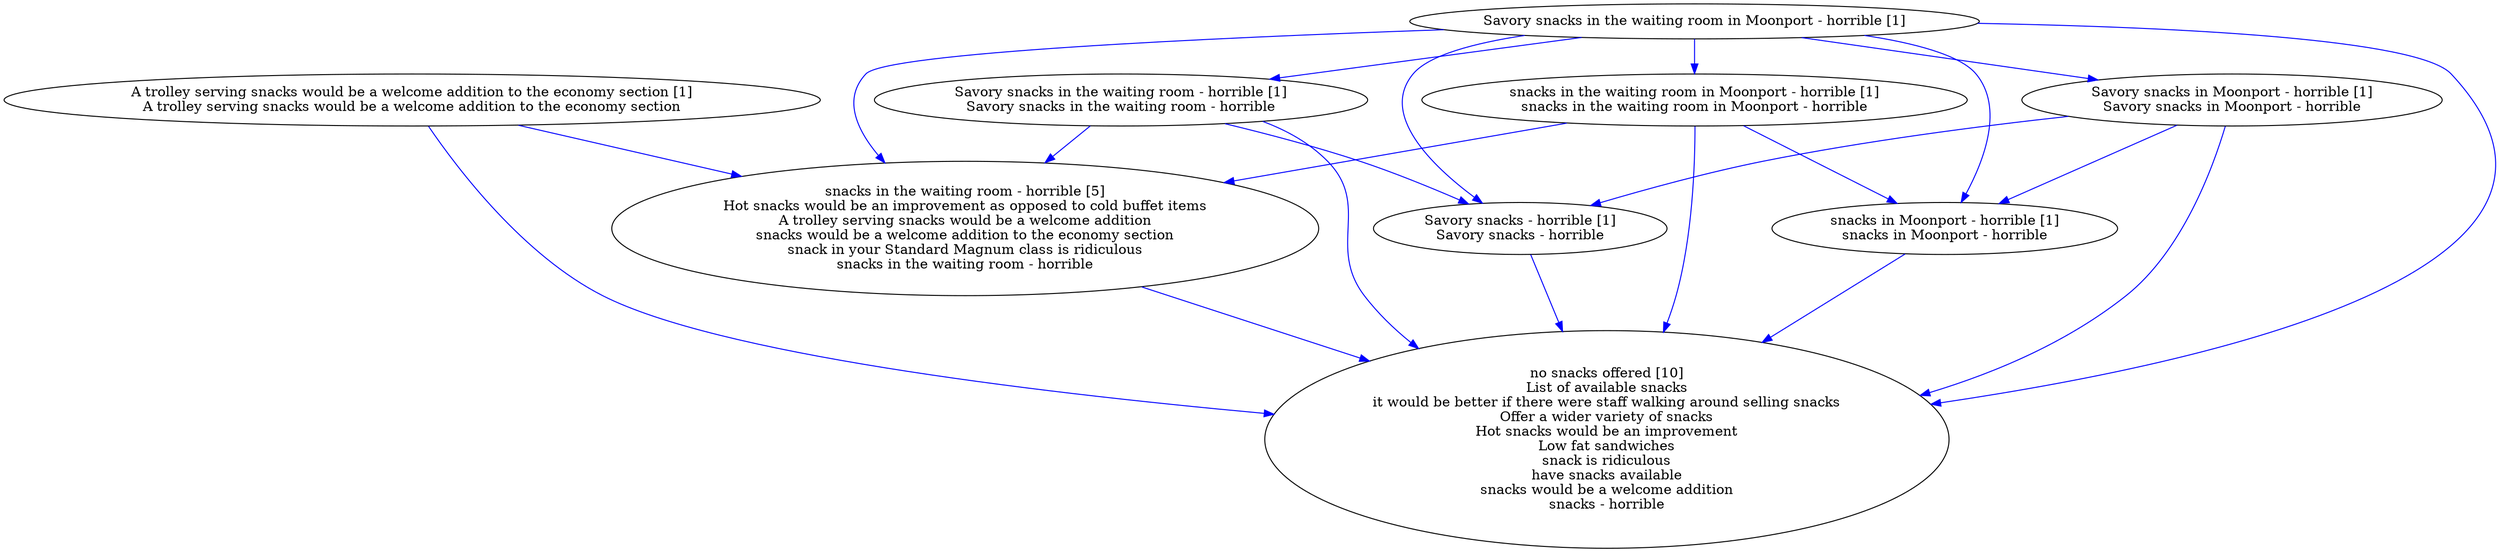 digraph collapsedGraph {
"snacks in the waiting room - horrible [5]\nHot snacks would be an improvement as opposed to cold buffet items\nA trolley serving snacks would be a welcome addition\nsnacks would be a welcome addition to the economy section\nsnack in your Standard Magnum class is ridiculous\nsnacks in the waiting room - horrible""no snacks offered [10]\nList of available snacks\nit would be better if there were staff walking around selling snacks\nOffer a wider variety of snacks\nHot snacks would be an improvement\nLow fat sandwiches\nsnack is ridiculous\nhave snacks available\nsnacks would be a welcome addition\nsnacks - horrible""A trolley serving snacks would be a welcome addition to the economy section [1]\nA trolley serving snacks would be a welcome addition to the economy section""Savory snacks in the waiting room in Moonport - horrible [1]""Savory snacks in Moonport - horrible [1]\nSavory snacks in Moonport - horrible""Savory snacks - horrible [1]\nSavory snacks - horrible""snacks in Moonport - horrible [1]\nsnacks in Moonport - horrible""Savory snacks in the waiting room - horrible [1]\nSavory snacks in the waiting room - horrible""snacks in the waiting room in Moonport - horrible [1]\nsnacks in the waiting room in Moonport - horrible""A trolley serving snacks would be a welcome addition to the economy section [1]\nA trolley serving snacks would be a welcome addition to the economy section" -> "snacks in the waiting room - horrible [5]\nHot snacks would be an improvement as opposed to cold buffet items\nA trolley serving snacks would be a welcome addition\nsnacks would be a welcome addition to the economy section\nsnack in your Standard Magnum class is ridiculous\nsnacks in the waiting room - horrible" [color=blue]
"A trolley serving snacks would be a welcome addition to the economy section [1]\nA trolley serving snacks would be a welcome addition to the economy section" -> "no snacks offered [10]\nList of available snacks\nit would be better if there were staff walking around selling snacks\nOffer a wider variety of snacks\nHot snacks would be an improvement\nLow fat sandwiches\nsnack is ridiculous\nhave snacks available\nsnacks would be a welcome addition\nsnacks - horrible" [color=blue]
"snacks in the waiting room - horrible [5]\nHot snacks would be an improvement as opposed to cold buffet items\nA trolley serving snacks would be a welcome addition\nsnacks would be a welcome addition to the economy section\nsnack in your Standard Magnum class is ridiculous\nsnacks in the waiting room - horrible" -> "no snacks offered [10]\nList of available snacks\nit would be better if there were staff walking around selling snacks\nOffer a wider variety of snacks\nHot snacks would be an improvement\nLow fat sandwiches\nsnack is ridiculous\nhave snacks available\nsnacks would be a welcome addition\nsnacks - horrible" [color=blue]
"Savory snacks in the waiting room in Moonport - horrible [1]" -> "Savory snacks in Moonport - horrible [1]\nSavory snacks in Moonport - horrible" [color=blue]
"Savory snacks in Moonport - horrible [1]\nSavory snacks in Moonport - horrible" -> "Savory snacks - horrible [1]\nSavory snacks - horrible" [color=blue]
"Savory snacks - horrible [1]\nSavory snacks - horrible" -> "no snacks offered [10]\nList of available snacks\nit would be better if there were staff walking around selling snacks\nOffer a wider variety of snacks\nHot snacks would be an improvement\nLow fat sandwiches\nsnack is ridiculous\nhave snacks available\nsnacks would be a welcome addition\nsnacks - horrible" [color=blue]
"Savory snacks in Moonport - horrible [1]\nSavory snacks in Moonport - horrible" -> "snacks in Moonport - horrible [1]\nsnacks in Moonport - horrible" [color=blue]
"snacks in Moonport - horrible [1]\nsnacks in Moonport - horrible" -> "no snacks offered [10]\nList of available snacks\nit would be better if there were staff walking around selling snacks\nOffer a wider variety of snacks\nHot snacks would be an improvement\nLow fat sandwiches\nsnack is ridiculous\nhave snacks available\nsnacks would be a welcome addition\nsnacks - horrible" [color=blue]
"Savory snacks in the waiting room in Moonport - horrible [1]" -> "Savory snacks in the waiting room - horrible [1]\nSavory snacks in the waiting room - horrible" [color=blue]
"Savory snacks in the waiting room - horrible [1]\nSavory snacks in the waiting room - horrible" -> "Savory snacks - horrible [1]\nSavory snacks - horrible" [color=blue]
"Savory snacks in the waiting room - horrible [1]\nSavory snacks in the waiting room - horrible" -> "snacks in the waiting room - horrible [5]\nHot snacks would be an improvement as opposed to cold buffet items\nA trolley serving snacks would be a welcome addition\nsnacks would be a welcome addition to the economy section\nsnack in your Standard Magnum class is ridiculous\nsnacks in the waiting room - horrible" [color=blue]
"Savory snacks in the waiting room in Moonport - horrible [1]" -> "snacks in the waiting room in Moonport - horrible [1]\nsnacks in the waiting room in Moonport - horrible" [color=blue]
"snacks in the waiting room in Moonport - horrible [1]\nsnacks in the waiting room in Moonport - horrible" -> "snacks in Moonport - horrible [1]\nsnacks in Moonport - horrible" [color=blue]
"snacks in the waiting room in Moonport - horrible [1]\nsnacks in the waiting room in Moonport - horrible" -> "snacks in the waiting room - horrible [5]\nHot snacks would be an improvement as opposed to cold buffet items\nA trolley serving snacks would be a welcome addition\nsnacks would be a welcome addition to the economy section\nsnack in your Standard Magnum class is ridiculous\nsnacks in the waiting room - horrible" [color=blue]
"Savory snacks in the waiting room in Moonport - horrible [1]" -> "snacks in the waiting room - horrible [5]\nHot snacks would be an improvement as opposed to cold buffet items\nA trolley serving snacks would be a welcome addition\nsnacks would be a welcome addition to the economy section\nsnack in your Standard Magnum class is ridiculous\nsnacks in the waiting room - horrible" [color=blue]
"Savory snacks in the waiting room in Moonport - horrible [1]" -> "snacks in Moonport - horrible [1]\nsnacks in Moonport - horrible" [color=blue]
"Savory snacks in the waiting room in Moonport - horrible [1]" -> "Savory snacks - horrible [1]\nSavory snacks - horrible" [color=blue]
"Savory snacks in Moonport - horrible [1]\nSavory snacks in Moonport - horrible" -> "no snacks offered [10]\nList of available snacks\nit would be better if there were staff walking around selling snacks\nOffer a wider variety of snacks\nHot snacks would be an improvement\nLow fat sandwiches\nsnack is ridiculous\nhave snacks available\nsnacks would be a welcome addition\nsnacks - horrible" [color=blue]
"Savory snacks in the waiting room - horrible [1]\nSavory snacks in the waiting room - horrible" -> "no snacks offered [10]\nList of available snacks\nit would be better if there were staff walking around selling snacks\nOffer a wider variety of snacks\nHot snacks would be an improvement\nLow fat sandwiches\nsnack is ridiculous\nhave snacks available\nsnacks would be a welcome addition\nsnacks - horrible" [color=blue]
"snacks in the waiting room in Moonport - horrible [1]\nsnacks in the waiting room in Moonport - horrible" -> "no snacks offered [10]\nList of available snacks\nit would be better if there were staff walking around selling snacks\nOffer a wider variety of snacks\nHot snacks would be an improvement\nLow fat sandwiches\nsnack is ridiculous\nhave snacks available\nsnacks would be a welcome addition\nsnacks - horrible" [color=blue]
"Savory snacks in the waiting room in Moonport - horrible [1]" -> "no snacks offered [10]\nList of available snacks\nit would be better if there were staff walking around selling snacks\nOffer a wider variety of snacks\nHot snacks would be an improvement\nLow fat sandwiches\nsnack is ridiculous\nhave snacks available\nsnacks would be a welcome addition\nsnacks - horrible" [color=blue]
}